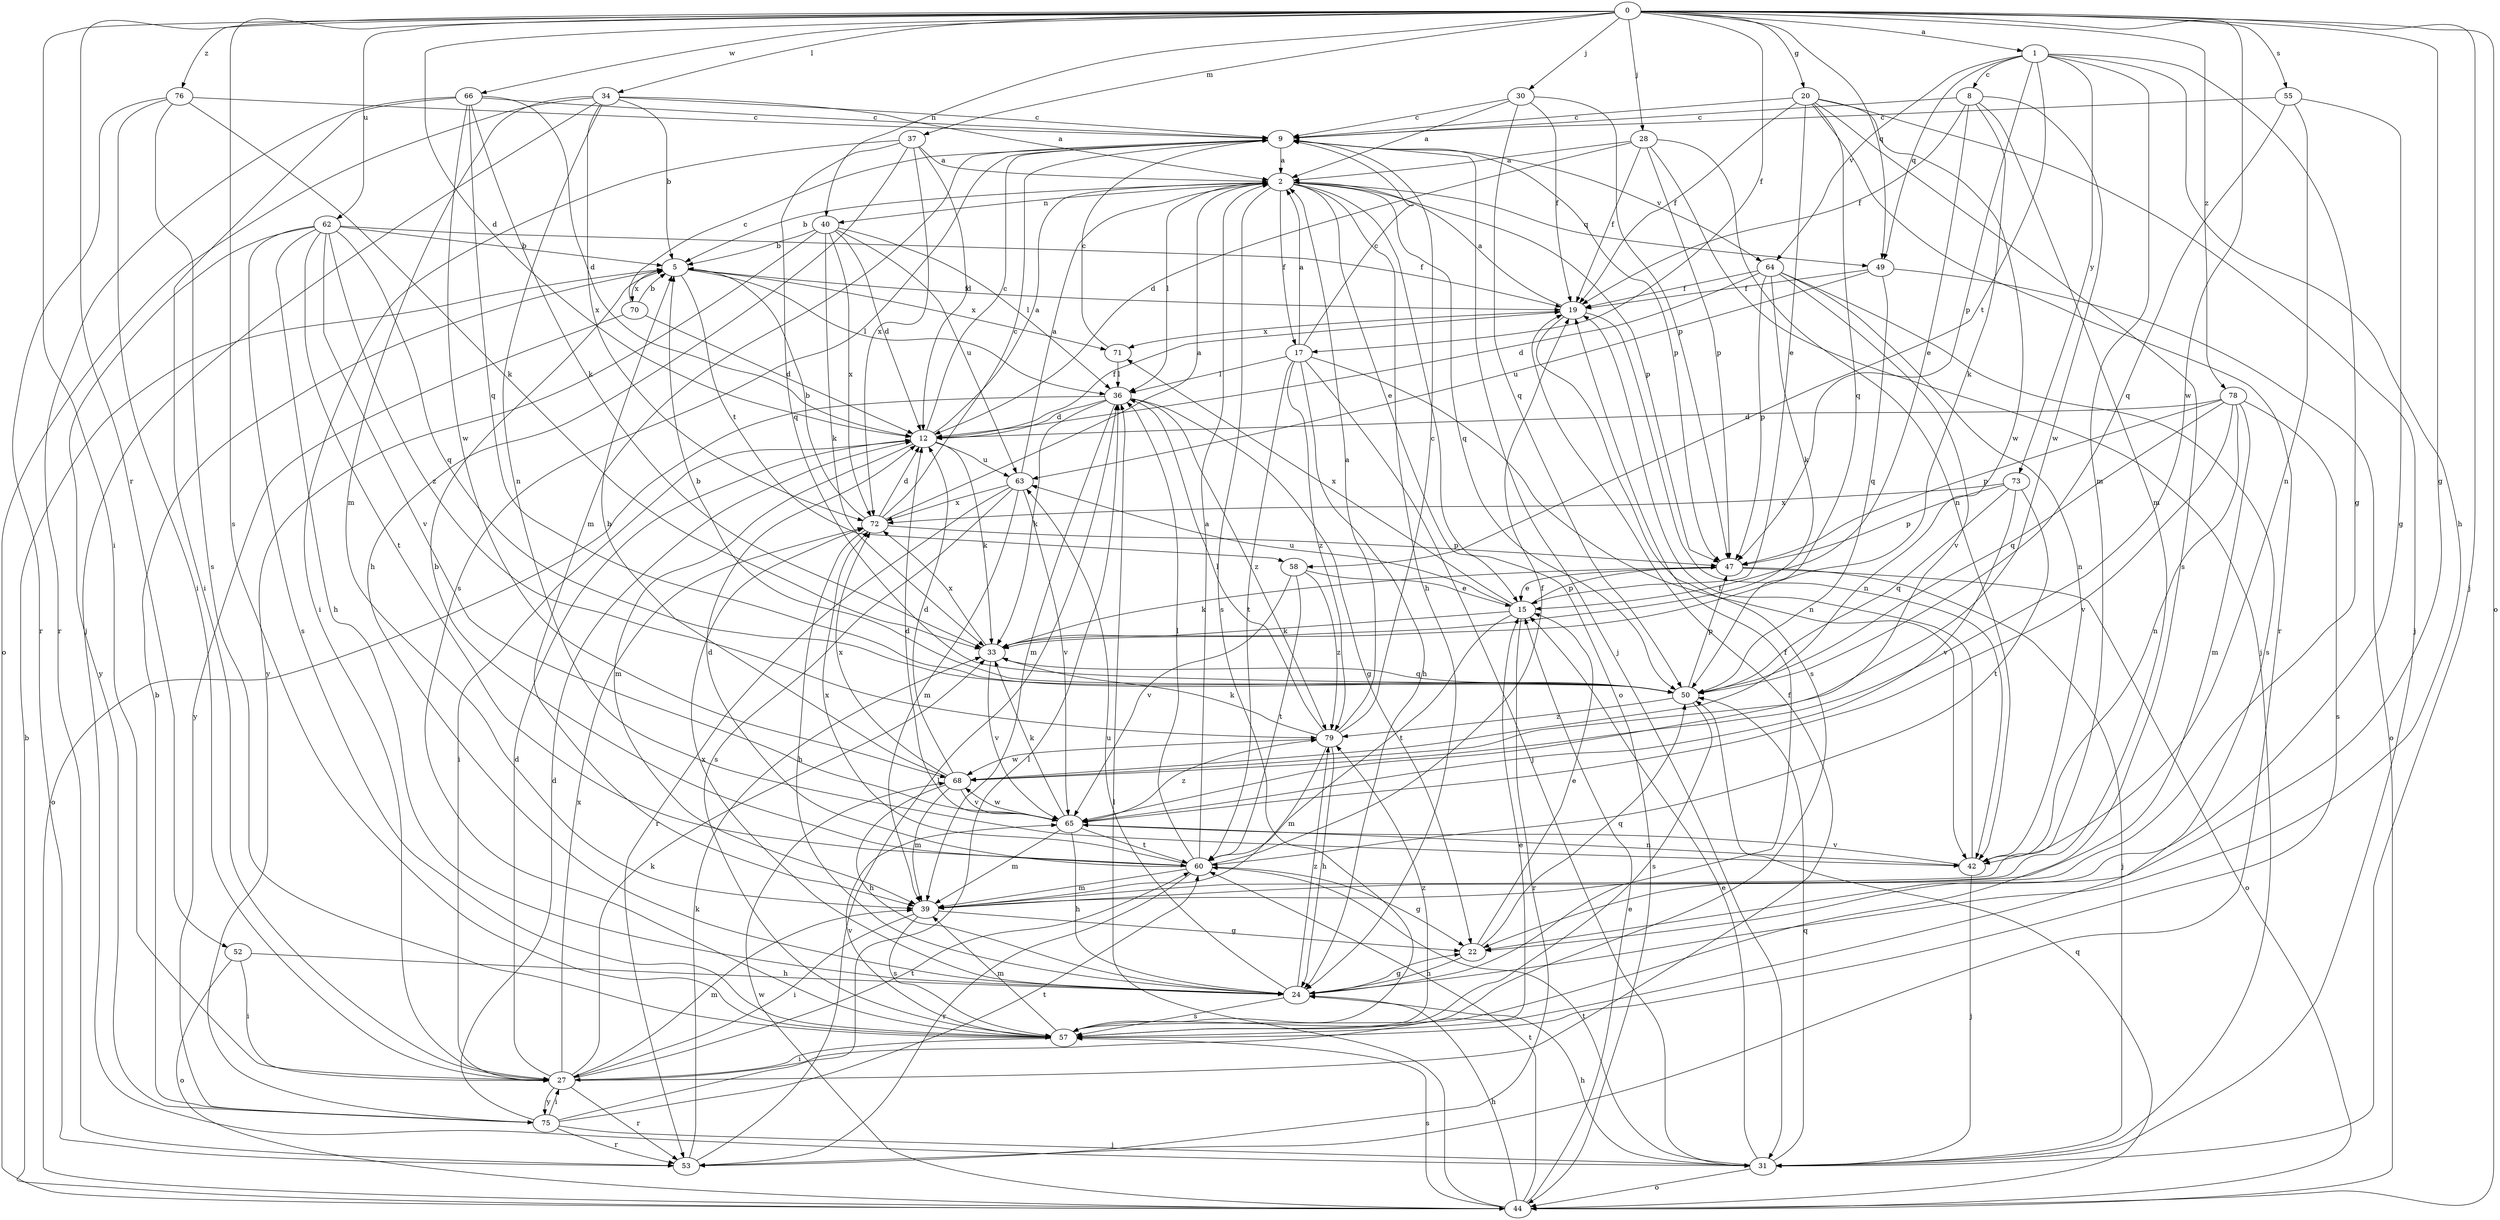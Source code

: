 strict digraph  {
0;
1;
2;
5;
8;
9;
12;
15;
17;
19;
20;
22;
24;
27;
28;
30;
31;
33;
34;
36;
37;
39;
40;
42;
44;
47;
49;
50;
52;
53;
55;
57;
58;
60;
62;
63;
64;
65;
66;
68;
70;
71;
72;
73;
75;
76;
78;
79;
0 -> 1  [label=a];
0 -> 12  [label=d];
0 -> 17  [label=f];
0 -> 20  [label=g];
0 -> 22  [label=g];
0 -> 27  [label=i];
0 -> 28  [label=j];
0 -> 30  [label=j];
0 -> 31  [label=j];
0 -> 34  [label=l];
0 -> 37  [label=m];
0 -> 40  [label=n];
0 -> 44  [label=o];
0 -> 49  [label=q];
0 -> 52  [label=r];
0 -> 55  [label=s];
0 -> 57  [label=s];
0 -> 62  [label=u];
0 -> 66  [label=w];
0 -> 68  [label=w];
0 -> 76  [label=z];
0 -> 78  [label=z];
1 -> 8  [label=c];
1 -> 22  [label=g];
1 -> 24  [label=h];
1 -> 39  [label=m];
1 -> 47  [label=p];
1 -> 49  [label=q];
1 -> 58  [label=t];
1 -> 64  [label=v];
1 -> 73  [label=y];
2 -> 5  [label=b];
2 -> 15  [label=e];
2 -> 17  [label=f];
2 -> 24  [label=h];
2 -> 36  [label=l];
2 -> 40  [label=n];
2 -> 44  [label=o];
2 -> 47  [label=p];
2 -> 49  [label=q];
2 -> 50  [label=q];
2 -> 57  [label=s];
5 -> 19  [label=f];
5 -> 36  [label=l];
5 -> 58  [label=t];
5 -> 70  [label=x];
5 -> 71  [label=x];
8 -> 9  [label=c];
8 -> 15  [label=e];
8 -> 19  [label=f];
8 -> 33  [label=k];
8 -> 39  [label=m];
8 -> 68  [label=w];
9 -> 2  [label=a];
9 -> 31  [label=j];
9 -> 39  [label=m];
9 -> 47  [label=p];
9 -> 57  [label=s];
9 -> 64  [label=v];
12 -> 2  [label=a];
12 -> 9  [label=c];
12 -> 19  [label=f];
12 -> 27  [label=i];
12 -> 33  [label=k];
12 -> 39  [label=m];
12 -> 63  [label=u];
15 -> 33  [label=k];
15 -> 47  [label=p];
15 -> 53  [label=r];
15 -> 60  [label=t];
15 -> 63  [label=u];
15 -> 71  [label=x];
17 -> 2  [label=a];
17 -> 9  [label=c];
17 -> 24  [label=h];
17 -> 31  [label=j];
17 -> 36  [label=l];
17 -> 42  [label=n];
17 -> 60  [label=t];
17 -> 79  [label=z];
19 -> 2  [label=a];
19 -> 42  [label=n];
19 -> 57  [label=s];
19 -> 71  [label=x];
20 -> 9  [label=c];
20 -> 15  [label=e];
20 -> 19  [label=f];
20 -> 31  [label=j];
20 -> 50  [label=q];
20 -> 53  [label=r];
20 -> 57  [label=s];
20 -> 68  [label=w];
22 -> 15  [label=e];
22 -> 24  [label=h];
22 -> 50  [label=q];
24 -> 19  [label=f];
24 -> 22  [label=g];
24 -> 57  [label=s];
24 -> 63  [label=u];
24 -> 72  [label=x];
24 -> 79  [label=z];
27 -> 12  [label=d];
27 -> 15  [label=e];
27 -> 19  [label=f];
27 -> 33  [label=k];
27 -> 39  [label=m];
27 -> 53  [label=r];
27 -> 60  [label=t];
27 -> 72  [label=x];
27 -> 75  [label=y];
28 -> 2  [label=a];
28 -> 12  [label=d];
28 -> 19  [label=f];
28 -> 31  [label=j];
28 -> 42  [label=n];
28 -> 47  [label=p];
30 -> 2  [label=a];
30 -> 9  [label=c];
30 -> 19  [label=f];
30 -> 47  [label=p];
30 -> 50  [label=q];
31 -> 15  [label=e];
31 -> 24  [label=h];
31 -> 44  [label=o];
31 -> 50  [label=q];
31 -> 60  [label=t];
33 -> 50  [label=q];
33 -> 65  [label=v];
33 -> 72  [label=x];
34 -> 2  [label=a];
34 -> 5  [label=b];
34 -> 9  [label=c];
34 -> 31  [label=j];
34 -> 39  [label=m];
34 -> 42  [label=n];
34 -> 44  [label=o];
34 -> 72  [label=x];
36 -> 12  [label=d];
36 -> 22  [label=g];
36 -> 33  [label=k];
36 -> 39  [label=m];
36 -> 44  [label=o];
36 -> 79  [label=z];
37 -> 2  [label=a];
37 -> 12  [label=d];
37 -> 24  [label=h];
37 -> 27  [label=i];
37 -> 50  [label=q];
37 -> 72  [label=x];
39 -> 22  [label=g];
39 -> 27  [label=i];
39 -> 57  [label=s];
40 -> 5  [label=b];
40 -> 12  [label=d];
40 -> 33  [label=k];
40 -> 36  [label=l];
40 -> 63  [label=u];
40 -> 72  [label=x];
40 -> 75  [label=y];
42 -> 19  [label=f];
42 -> 31  [label=j];
42 -> 65  [label=v];
44 -> 5  [label=b];
44 -> 15  [label=e];
44 -> 24  [label=h];
44 -> 36  [label=l];
44 -> 50  [label=q];
44 -> 57  [label=s];
44 -> 60  [label=t];
44 -> 68  [label=w];
47 -> 15  [label=e];
47 -> 31  [label=j];
47 -> 33  [label=k];
47 -> 44  [label=o];
49 -> 19  [label=f];
49 -> 44  [label=o];
49 -> 50  [label=q];
49 -> 63  [label=u];
50 -> 5  [label=b];
50 -> 47  [label=p];
50 -> 57  [label=s];
50 -> 79  [label=z];
52 -> 24  [label=h];
52 -> 27  [label=i];
52 -> 44  [label=o];
53 -> 33  [label=k];
53 -> 36  [label=l];
55 -> 9  [label=c];
55 -> 22  [label=g];
55 -> 42  [label=n];
55 -> 50  [label=q];
57 -> 27  [label=i];
57 -> 39  [label=m];
57 -> 65  [label=v];
57 -> 79  [label=z];
58 -> 15  [label=e];
58 -> 60  [label=t];
58 -> 65  [label=v];
58 -> 79  [label=z];
60 -> 2  [label=a];
60 -> 5  [label=b];
60 -> 12  [label=d];
60 -> 19  [label=f];
60 -> 22  [label=g];
60 -> 36  [label=l];
60 -> 39  [label=m];
60 -> 53  [label=r];
60 -> 72  [label=x];
62 -> 5  [label=b];
62 -> 19  [label=f];
62 -> 24  [label=h];
62 -> 50  [label=q];
62 -> 57  [label=s];
62 -> 60  [label=t];
62 -> 65  [label=v];
62 -> 75  [label=y];
62 -> 79  [label=z];
63 -> 2  [label=a];
63 -> 39  [label=m];
63 -> 53  [label=r];
63 -> 57  [label=s];
63 -> 65  [label=v];
63 -> 72  [label=x];
64 -> 12  [label=d];
64 -> 19  [label=f];
64 -> 33  [label=k];
64 -> 42  [label=n];
64 -> 47  [label=p];
64 -> 57  [label=s];
64 -> 65  [label=v];
65 -> 12  [label=d];
65 -> 24  [label=h];
65 -> 33  [label=k];
65 -> 39  [label=m];
65 -> 42  [label=n];
65 -> 60  [label=t];
65 -> 68  [label=w];
65 -> 79  [label=z];
66 -> 9  [label=c];
66 -> 12  [label=d];
66 -> 27  [label=i];
66 -> 33  [label=k];
66 -> 50  [label=q];
66 -> 53  [label=r];
66 -> 68  [label=w];
68 -> 5  [label=b];
68 -> 12  [label=d];
68 -> 24  [label=h];
68 -> 39  [label=m];
68 -> 65  [label=v];
68 -> 72  [label=x];
70 -> 5  [label=b];
70 -> 9  [label=c];
70 -> 12  [label=d];
70 -> 75  [label=y];
71 -> 9  [label=c];
71 -> 36  [label=l];
72 -> 2  [label=a];
72 -> 5  [label=b];
72 -> 9  [label=c];
72 -> 12  [label=d];
72 -> 24  [label=h];
72 -> 47  [label=p];
73 -> 47  [label=p];
73 -> 50  [label=q];
73 -> 60  [label=t];
73 -> 65  [label=v];
73 -> 72  [label=x];
75 -> 5  [label=b];
75 -> 12  [label=d];
75 -> 27  [label=i];
75 -> 31  [label=j];
75 -> 36  [label=l];
75 -> 53  [label=r];
75 -> 60  [label=t];
76 -> 9  [label=c];
76 -> 27  [label=i];
76 -> 33  [label=k];
76 -> 53  [label=r];
76 -> 57  [label=s];
78 -> 12  [label=d];
78 -> 39  [label=m];
78 -> 42  [label=n];
78 -> 47  [label=p];
78 -> 50  [label=q];
78 -> 57  [label=s];
78 -> 65  [label=v];
79 -> 2  [label=a];
79 -> 9  [label=c];
79 -> 24  [label=h];
79 -> 33  [label=k];
79 -> 36  [label=l];
79 -> 39  [label=m];
79 -> 68  [label=w];
}
